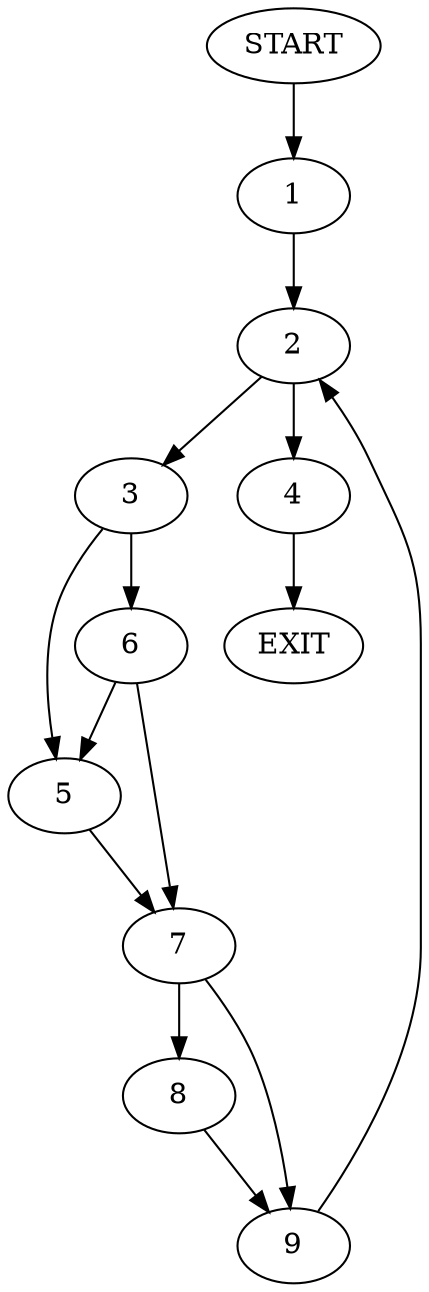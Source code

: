 digraph {
0 [label="START"]
10 [label="EXIT"]
0 -> 1
1 -> 2
2 -> 3
2 -> 4
4 -> 10
3 -> 5
3 -> 6
6 -> 5
6 -> 7
5 -> 7
7 -> 8
7 -> 9
8 -> 9
9 -> 2
}
